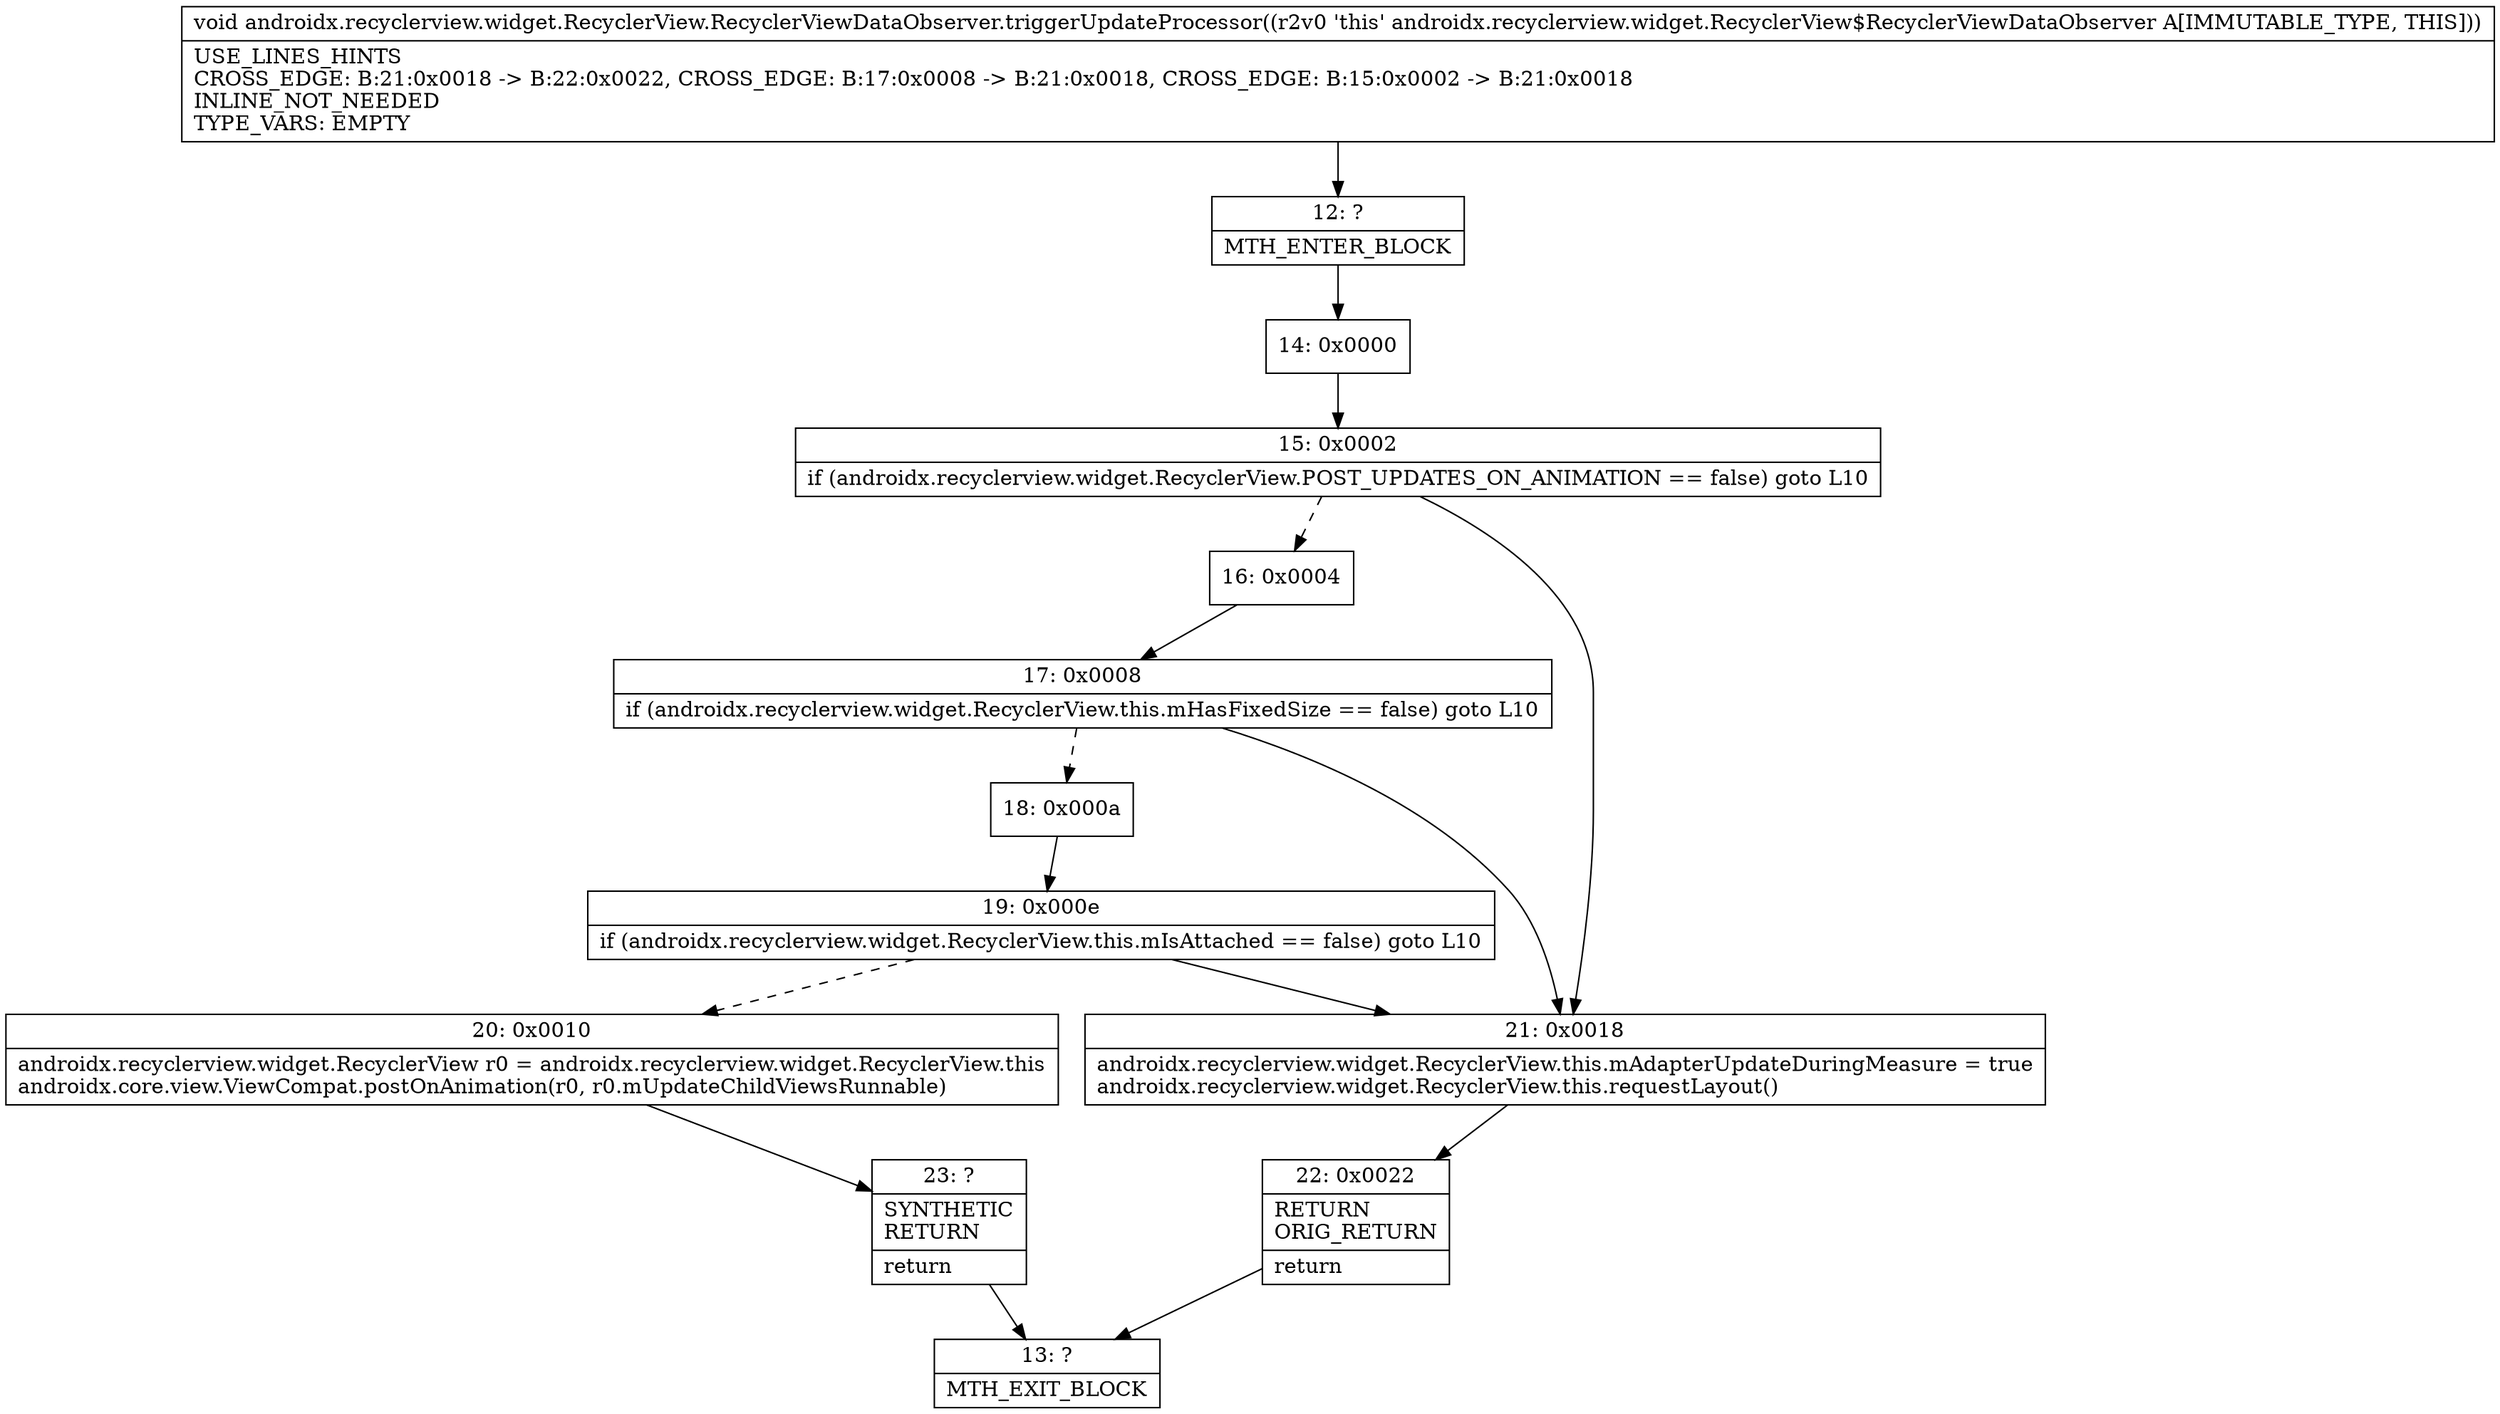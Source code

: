 digraph "CFG forandroidx.recyclerview.widget.RecyclerView.RecyclerViewDataObserver.triggerUpdateProcessor()V" {
Node_12 [shape=record,label="{12\:\ ?|MTH_ENTER_BLOCK\l}"];
Node_14 [shape=record,label="{14\:\ 0x0000}"];
Node_15 [shape=record,label="{15\:\ 0x0002|if (androidx.recyclerview.widget.RecyclerView.POST_UPDATES_ON_ANIMATION == false) goto L10\l}"];
Node_16 [shape=record,label="{16\:\ 0x0004}"];
Node_17 [shape=record,label="{17\:\ 0x0008|if (androidx.recyclerview.widget.RecyclerView.this.mHasFixedSize == false) goto L10\l}"];
Node_18 [shape=record,label="{18\:\ 0x000a}"];
Node_19 [shape=record,label="{19\:\ 0x000e|if (androidx.recyclerview.widget.RecyclerView.this.mIsAttached == false) goto L10\l}"];
Node_20 [shape=record,label="{20\:\ 0x0010|androidx.recyclerview.widget.RecyclerView r0 = androidx.recyclerview.widget.RecyclerView.this\landroidx.core.view.ViewCompat.postOnAnimation(r0, r0.mUpdateChildViewsRunnable)\l}"];
Node_23 [shape=record,label="{23\:\ ?|SYNTHETIC\lRETURN\l|return\l}"];
Node_13 [shape=record,label="{13\:\ ?|MTH_EXIT_BLOCK\l}"];
Node_21 [shape=record,label="{21\:\ 0x0018|androidx.recyclerview.widget.RecyclerView.this.mAdapterUpdateDuringMeasure = true\landroidx.recyclerview.widget.RecyclerView.this.requestLayout()\l}"];
Node_22 [shape=record,label="{22\:\ 0x0022|RETURN\lORIG_RETURN\l|return\l}"];
MethodNode[shape=record,label="{void androidx.recyclerview.widget.RecyclerView.RecyclerViewDataObserver.triggerUpdateProcessor((r2v0 'this' androidx.recyclerview.widget.RecyclerView$RecyclerViewDataObserver A[IMMUTABLE_TYPE, THIS]))  | USE_LINES_HINTS\lCROSS_EDGE: B:21:0x0018 \-\> B:22:0x0022, CROSS_EDGE: B:17:0x0008 \-\> B:21:0x0018, CROSS_EDGE: B:15:0x0002 \-\> B:21:0x0018\lINLINE_NOT_NEEDED\lTYPE_VARS: EMPTY\l}"];
MethodNode -> Node_12;Node_12 -> Node_14;
Node_14 -> Node_15;
Node_15 -> Node_16[style=dashed];
Node_15 -> Node_21;
Node_16 -> Node_17;
Node_17 -> Node_18[style=dashed];
Node_17 -> Node_21;
Node_18 -> Node_19;
Node_19 -> Node_20[style=dashed];
Node_19 -> Node_21;
Node_20 -> Node_23;
Node_23 -> Node_13;
Node_21 -> Node_22;
Node_22 -> Node_13;
}


